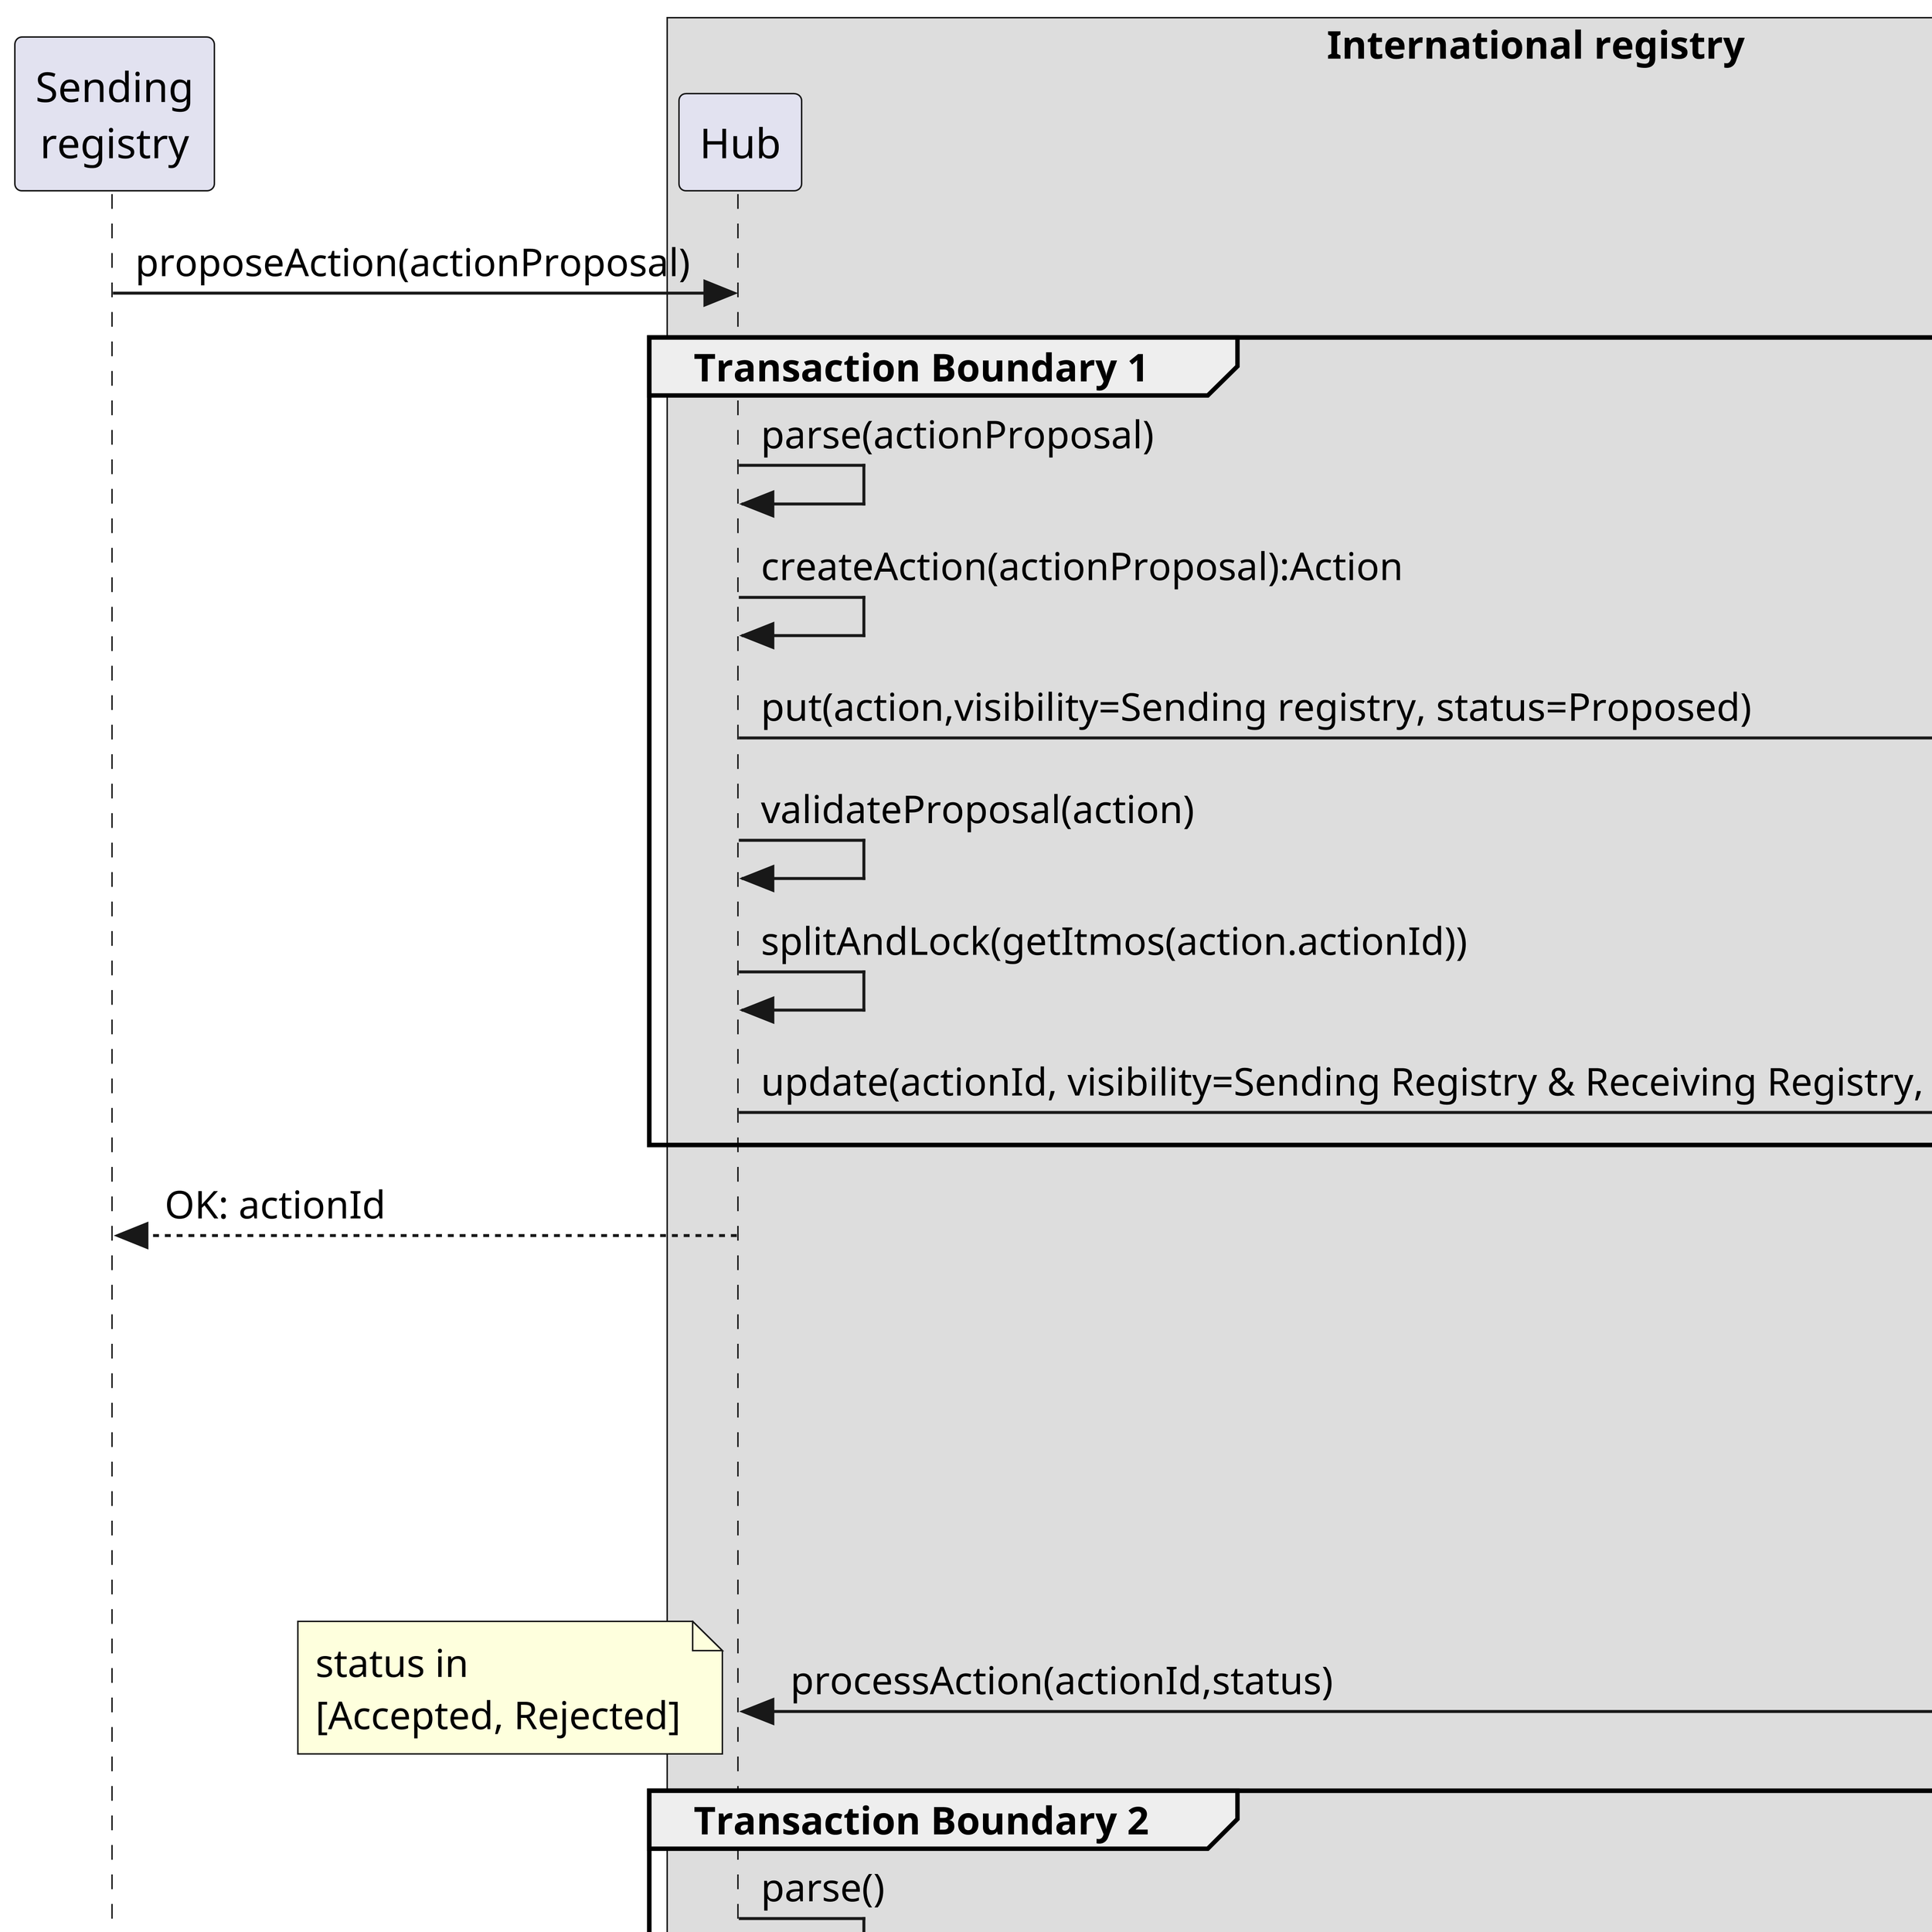 @startuml ActionSequence

skinparam style strictuml
skinparam dpi 600

participant "Sending\nregistry" as Sender

box "International registry"
  participant "Hub" as Hub
  collections "Actions" as Q
end box

participant "Receiving\nregistry" as Receiver

Sender -> Hub : proposeAction(actionProposal)

group Transaction Boundary 1
  Hub -> Hub: parse(actionProposal)
  Hub -> Hub: createAction(actionProposal):Action
  Hub -> Q: put(action,visibility=Sending registry, status=Proposed)
  note right: Action Status == Proposed
  Hub -> Hub: validateProposal(action)
  Hub -> Hub: splitAndLock(getItmos(action.actionId))
  Hub -> Q: update(actionId, visibility=Sending Registry & Receiving Registry, status=Validated)
  note right: Action Status == Validated
end group

Hub --> Sender: OK: actionId

Receiver -> Q : getOngoingActions(): [actions]
note right
  Returns an array containing 
  all ongoing (ie not yet finalized) actions
  with visibility incl. calling registry
end note

Receiver -> Receiver: AcceptOrRejectAction(action)
Receiver -> Hub : processAction(actionId,status)
note left: status in \n[Accepted, Rejected]

group Transaction Boundary 2
  Hub -> Hub: parse()
  Hub -> Hub: validateProcessAction()
  note right: Only the receiving registry can accept or reject the action, etc.
  Hub -> Q: update(actionId, status)
  note right: Action Status==Accepted or Rejected
end group
Hub--> Receiver: OK

Sender -> Q : getOngoingActions(): [actions]
Sender -> Sender : finalize(actionId, status)
Sender -> Hub : processAction(actionId,status)
note right
  status=Completed if Accepted by the receiving registry
  status=Terminated if Rejected by the receiving registry
end note

group Transaction Boundary 3
  Hub -> Hub : parse()
  Hub -> Hub : validateFinalization()
  Hub -> Hub : finalize(actionId, status)
  Hub -> Q: update(actionId, status)
  Hub -> Hub: unlock(getItmos(actionId))
  note right: Action Status==Completed or Terminated
end group
Hub --> Sender: OK

@enduml
